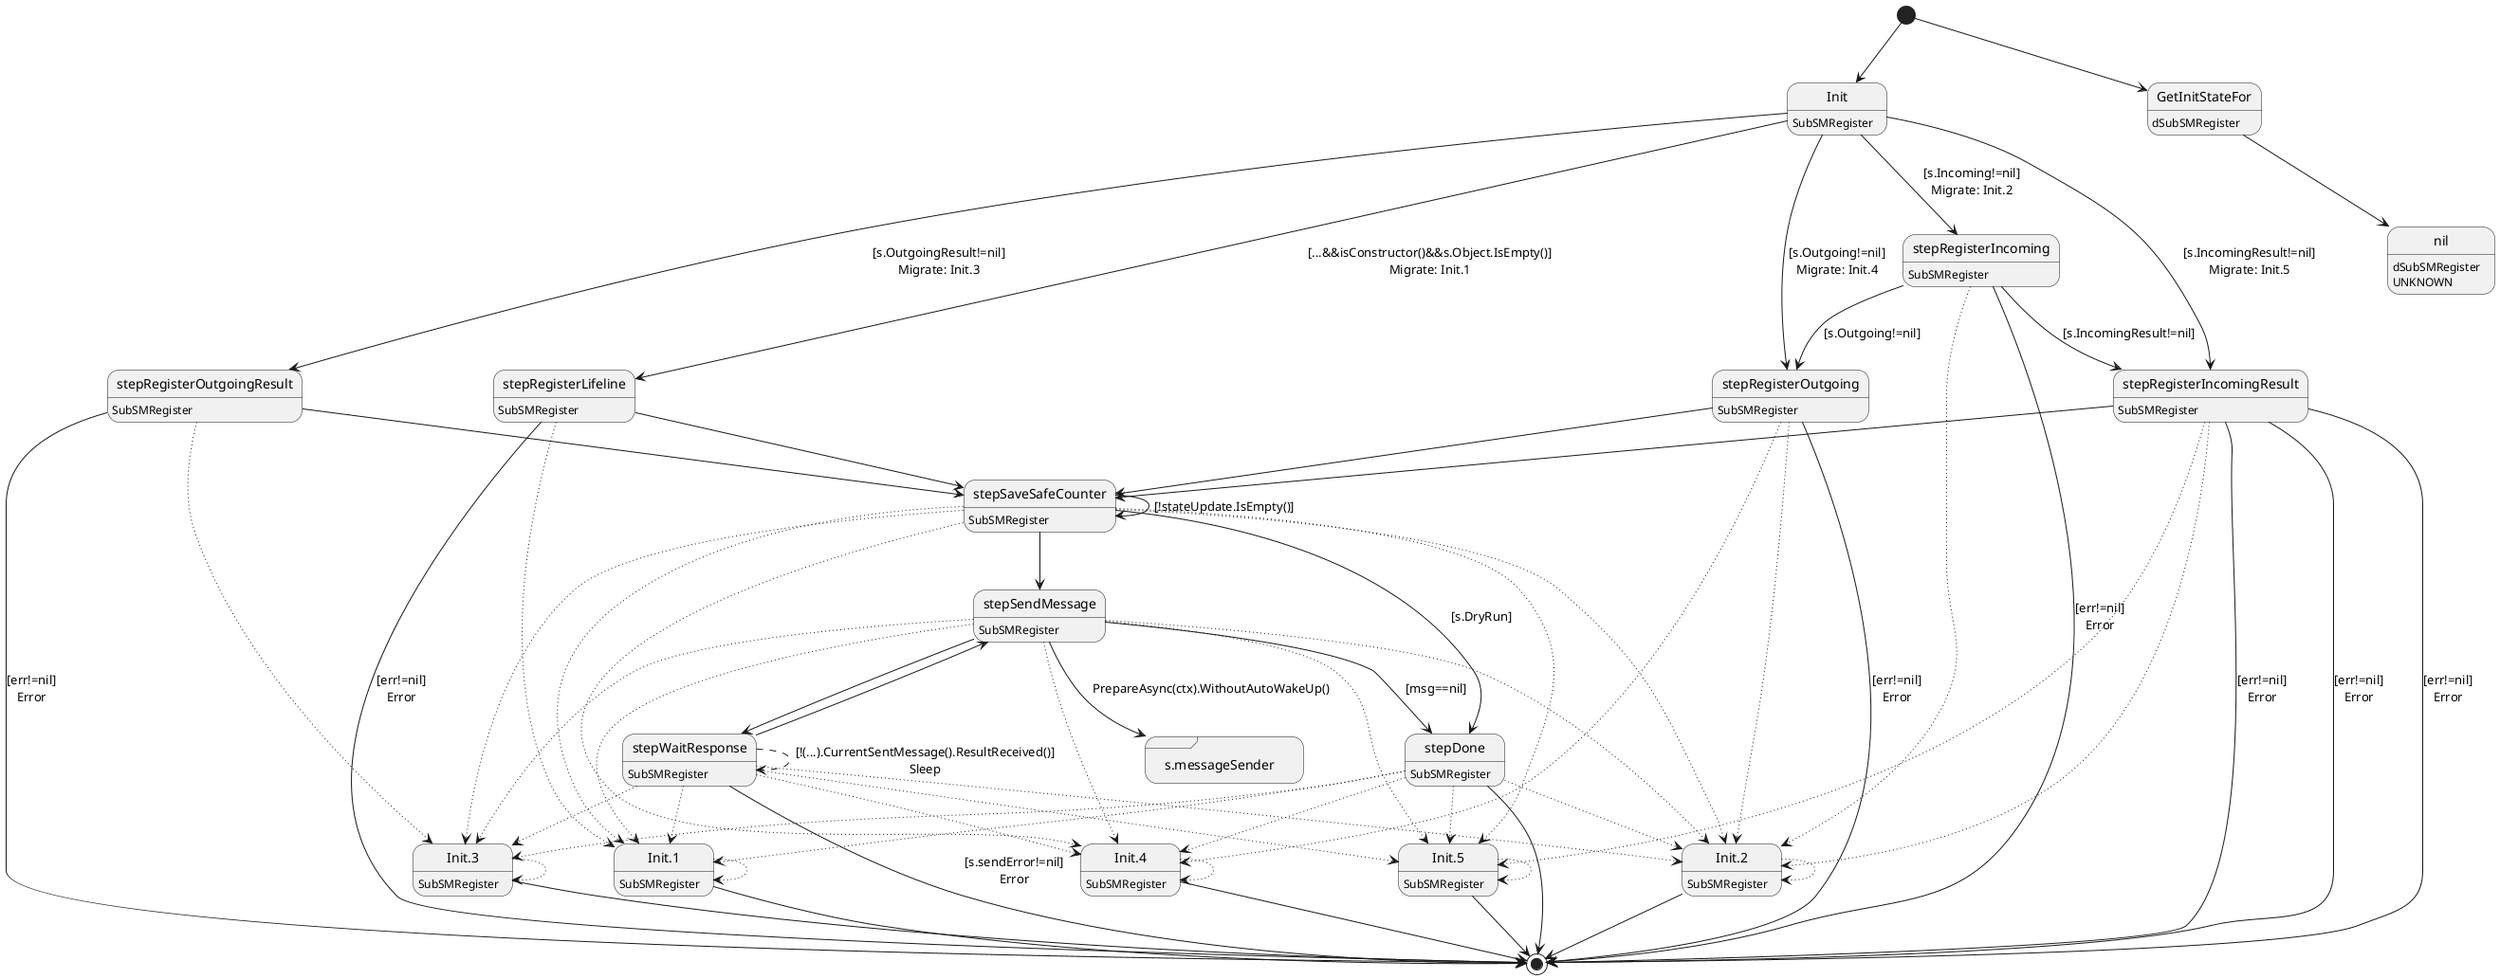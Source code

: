 @startuml
state "Init" as T01_S001
T01_S001 : SubSMRegister
[*] --> T01_S001
T01_S001 --> T01_S007 : [...&&isConstructor()&&s.Object.IsEmpty()]\nMigrate: Init.1
T01_S001 --> T01_S008 : [s.Incoming!=nil]\nMigrate: Init.2
T01_S001 --> T01_S010 : [s.OutgoingResult!=nil]\nMigrate: Init.3
T01_S001 --> T01_S009 : [s.Outgoing!=nil]\nMigrate: Init.4
T01_S001 --> T01_S011 : [s.IncomingResult!=nil]\nMigrate: Init.5
state "Init.1" as T01_S002
T01_S002 : SubSMRegister
T01_S002 --[dotted]> T01_S002
T01_S002 --> [*]
state "Init.2" as T01_S003
T01_S003 : SubSMRegister
T01_S003 --[dotted]> T01_S003
T01_S003 --> [*]
state "Init.3" as T01_S004
T01_S004 : SubSMRegister
T01_S004 --[dotted]> T01_S004
T01_S004 --> [*]
state "Init.4" as T01_S005
T01_S005 : SubSMRegister
T01_S005 --[dotted]> T01_S005
T01_S005 --> [*]
state "Init.5" as T01_S006
T01_S006 : SubSMRegister
T01_S006 --[dotted]> T01_S006
T01_S006 --> [*]
state "s.messageSender" as T01_S014 <<sdlreceive>>
state "stepDone" as T01_S016
T01_S016 : SubSMRegister
T01_S016 --[dotted]> T01_S002
T01_S016 --[dotted]> T01_S003
T01_S016 --[dotted]> T01_S004
T01_S016 --[dotted]> T01_S005
T01_S016 --[dotted]> T01_S006
T01_S016 --> [*]
state "stepRegisterIncoming" as T01_S008
T01_S008 : SubSMRegister
T01_S008 --[dotted]> T01_S003
T01_S008 --> [*] : [err!=nil]\nError
T01_S008 --> T01_S009 : [s.Outgoing!=nil]
T01_S008 --> T01_S011 : [s.IncomingResult!=nil]
state "stepRegisterIncomingResult" as T01_S011
T01_S011 : SubSMRegister
T01_S011 --[dotted]> T01_S003
T01_S011 --[dotted]> T01_S006
T01_S011 --> [*] : [err!=nil]\nError
T01_S011 --> [*] : [err!=nil]\nError
T01_S011 --> [*] : [err!=nil]\nError
T01_S011 --> T01_S012
state "stepRegisterLifeline" as T01_S007
T01_S007 : SubSMRegister
T01_S007 --[dotted]> T01_S002
T01_S007 --> [*] : [err!=nil]\nError
T01_S007 --> T01_S012
state "stepRegisterOutgoing" as T01_S009
T01_S009 : SubSMRegister
T01_S009 --[dotted]> T01_S003
T01_S009 --[dotted]> T01_S005
T01_S009 --> [*] : [err!=nil]\nError
T01_S009 --> T01_S012
state "stepRegisterOutgoingResult" as T01_S010
T01_S010 : SubSMRegister
T01_S010 --[dotted]> T01_S004
T01_S010 --> [*] : [err!=nil]\nError
T01_S010 --> T01_S012
state "stepSaveSafeCounter" as T01_S012
T01_S012 : SubSMRegister
T01_S012 --[dotted]> T01_S002
T01_S012 --[dotted]> T01_S003
T01_S012 --[dotted]> T01_S004
T01_S012 --[dotted]> T01_S005
T01_S012 --[dotted]> T01_S006
T01_S012 --> T01_S016 : [s.DryRun]
T01_S012 --> T01_S012 : [!stateUpdate.IsEmpty()]
T01_S012 --> T01_S013
state "stepSendMessage" as T01_S013
T01_S013 : SubSMRegister
T01_S013 --[dotted]> T01_S002
T01_S013 --[dotted]> T01_S003
T01_S013 --[dotted]> T01_S004
T01_S013 --[dotted]> T01_S005
T01_S013 --[dotted]> T01_S006
T01_S013 --> T01_S016 : [msg==nil]
T01_S013 --> T01_S014 : PrepareAsync(ctx).WithoutAutoWakeUp()
T01_S013 --> T01_S015
state "stepWaitResponse" as T01_S015
T01_S015 : SubSMRegister
T01_S015 --[dotted]> T01_S002
T01_S015 --[dotted]> T01_S003
T01_S015 --[dotted]> T01_S004
T01_S015 --[dotted]> T01_S005
T01_S015 --[dotted]> T01_S006
T01_S015 --> [*] : [s.sendError!=nil]\nError
T01_S015 --[dashed]> T01_S015 : [!(...).CurrentSentMessage().ResultReceived()]\nSleep
T01_S015 --> T01_S013
state "GetInitStateFor" as T00_S001
T00_S001 : dSubSMRegister
[*] --> T00_S001
state "nil" as T00_U001
T00_U001 : dSubSMRegister
T00_U001 : UNKNOWN 
T00_S001 --> T00_U001
@enduml
